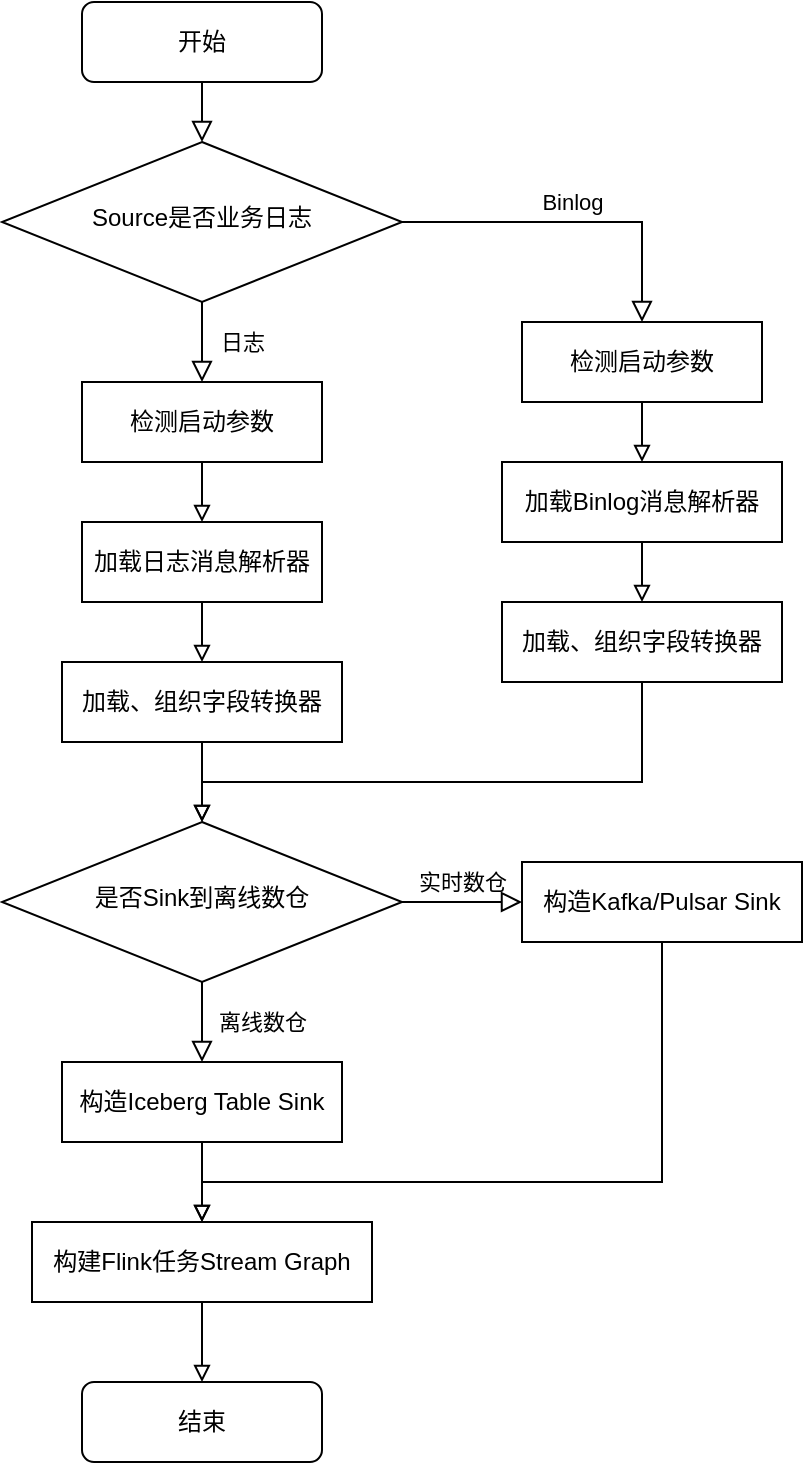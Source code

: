<mxfile version="14.4.8" type="github">
  <diagram id="C5RBs43oDa-KdzZeNtuy" name="Page-1">
    <mxGraphModel dx="981" dy="553" grid="1" gridSize="10" guides="1" tooltips="1" connect="1" arrows="1" fold="1" page="1" pageScale="1" pageWidth="827" pageHeight="1169" math="0" shadow="0">
      <root>
        <mxCell id="WIyWlLk6GJQsqaUBKTNV-0" />
        <mxCell id="WIyWlLk6GJQsqaUBKTNV-1" parent="WIyWlLk6GJQsqaUBKTNV-0" />
        <mxCell id="WIyWlLk6GJQsqaUBKTNV-2" value="" style="rounded=0;html=1;jettySize=auto;orthogonalLoop=1;fontSize=11;endArrow=block;endFill=0;endSize=8;strokeWidth=1;shadow=0;labelBackgroundColor=none;edgeStyle=orthogonalEdgeStyle;" parent="WIyWlLk6GJQsqaUBKTNV-1" source="WIyWlLk6GJQsqaUBKTNV-3" target="WIyWlLk6GJQsqaUBKTNV-6" edge="1">
          <mxGeometry relative="1" as="geometry" />
        </mxCell>
        <mxCell id="WIyWlLk6GJQsqaUBKTNV-3" value="开始" style="rounded=1;whiteSpace=wrap;html=1;fontSize=12;glass=0;strokeWidth=1;shadow=0;" parent="WIyWlLk6GJQsqaUBKTNV-1" vertex="1">
          <mxGeometry x="160" y="110" width="120" height="40" as="geometry" />
        </mxCell>
        <mxCell id="WIyWlLk6GJQsqaUBKTNV-4" value="日志" style="rounded=0;html=1;jettySize=auto;orthogonalLoop=1;fontSize=11;endArrow=block;endFill=0;endSize=8;strokeWidth=1;shadow=0;labelBackgroundColor=none;edgeStyle=orthogonalEdgeStyle;" parent="WIyWlLk6GJQsqaUBKTNV-1" source="WIyWlLk6GJQsqaUBKTNV-6" target="6lZvV_1z5z4H_Ay8p8Ia-14" edge="1">
          <mxGeometry y="20" relative="1" as="geometry">
            <mxPoint as="offset" />
          </mxGeometry>
        </mxCell>
        <mxCell id="WIyWlLk6GJQsqaUBKTNV-5" value="Binlog" style="edgeStyle=orthogonalEdgeStyle;rounded=0;html=1;jettySize=auto;orthogonalLoop=1;fontSize=11;endArrow=block;endFill=0;endSize=8;strokeWidth=1;shadow=0;labelBackgroundColor=none;" parent="WIyWlLk6GJQsqaUBKTNV-1" source="WIyWlLk6GJQsqaUBKTNV-6" target="6lZvV_1z5z4H_Ay8p8Ia-23" edge="1">
          <mxGeometry y="10" relative="1" as="geometry">
            <mxPoint as="offset" />
            <mxPoint x="450" y="210" as="targetPoint" />
          </mxGeometry>
        </mxCell>
        <mxCell id="WIyWlLk6GJQsqaUBKTNV-6" value="Source是否业务日志" style="rhombus;whiteSpace=wrap;html=1;shadow=0;fontFamily=Helvetica;fontSize=12;align=center;strokeWidth=1;spacing=6;spacingTop=-4;" parent="WIyWlLk6GJQsqaUBKTNV-1" vertex="1">
          <mxGeometry x="120" y="180" width="200" height="80" as="geometry" />
        </mxCell>
        <mxCell id="WIyWlLk6GJQsqaUBKTNV-8" value="离线数仓" style="rounded=0;html=1;jettySize=auto;orthogonalLoop=1;fontSize=11;endArrow=block;endFill=0;endSize=8;strokeWidth=1;shadow=0;labelBackgroundColor=none;edgeStyle=orthogonalEdgeStyle;" parent="WIyWlLk6GJQsqaUBKTNV-1" source="WIyWlLk6GJQsqaUBKTNV-10" target="6lZvV_1z5z4H_Ay8p8Ia-29" edge="1">
          <mxGeometry y="30" relative="1" as="geometry">
            <mxPoint as="offset" />
            <mxPoint x="220" y="650" as="targetPoint" />
          </mxGeometry>
        </mxCell>
        <mxCell id="WIyWlLk6GJQsqaUBKTNV-9" value="实时数仓" style="edgeStyle=orthogonalEdgeStyle;rounded=0;html=1;jettySize=auto;orthogonalLoop=1;fontSize=11;endArrow=block;endFill=0;endSize=8;strokeWidth=1;shadow=0;labelBackgroundColor=none;" parent="WIyWlLk6GJQsqaUBKTNV-1" source="WIyWlLk6GJQsqaUBKTNV-10" target="6lZvV_1z5z4H_Ay8p8Ia-28" edge="1">
          <mxGeometry y="10" relative="1" as="geometry">
            <mxPoint as="offset" />
          </mxGeometry>
        </mxCell>
        <mxCell id="WIyWlLk6GJQsqaUBKTNV-10" value="是否Sink到离线数仓" style="rhombus;whiteSpace=wrap;html=1;shadow=0;fontFamily=Helvetica;fontSize=12;align=center;strokeWidth=1;spacing=6;spacingTop=-4;" parent="WIyWlLk6GJQsqaUBKTNV-1" vertex="1">
          <mxGeometry x="120" y="520" width="200" height="80" as="geometry" />
        </mxCell>
        <mxCell id="6lZvV_1z5z4H_Ay8p8Ia-13" value="" style="edgeStyle=orthogonalEdgeStyle;rounded=0;orthogonalLoop=1;jettySize=auto;html=1;endArrow=block;endFill=0;" edge="1" parent="WIyWlLk6GJQsqaUBKTNV-1" source="6lZvV_1z5z4H_Ay8p8Ia-16" target="WIyWlLk6GJQsqaUBKTNV-10">
          <mxGeometry relative="1" as="geometry">
            <mxPoint x="220" y="520" as="targetPoint" />
          </mxGeometry>
        </mxCell>
        <mxCell id="6lZvV_1z5z4H_Ay8p8Ia-18" style="edgeStyle=orthogonalEdgeStyle;rounded=0;orthogonalLoop=1;jettySize=auto;html=1;endArrow=block;endFill=0;" edge="1" parent="WIyWlLk6GJQsqaUBKTNV-1" source="6lZvV_1z5z4H_Ay8p8Ia-14" target="6lZvV_1z5z4H_Ay8p8Ia-15">
          <mxGeometry relative="1" as="geometry" />
        </mxCell>
        <mxCell id="6lZvV_1z5z4H_Ay8p8Ia-14" value="&lt;span&gt;检测启动参数&lt;/span&gt;" style="rounded=0;whiteSpace=wrap;html=1;" vertex="1" parent="WIyWlLk6GJQsqaUBKTNV-1">
          <mxGeometry x="160" y="300" width="120" height="40" as="geometry" />
        </mxCell>
        <mxCell id="6lZvV_1z5z4H_Ay8p8Ia-19" style="edgeStyle=orthogonalEdgeStyle;rounded=0;orthogonalLoop=1;jettySize=auto;html=1;endArrow=block;endFill=0;" edge="1" parent="WIyWlLk6GJQsqaUBKTNV-1" source="6lZvV_1z5z4H_Ay8p8Ia-15" target="6lZvV_1z5z4H_Ay8p8Ia-16">
          <mxGeometry relative="1" as="geometry" />
        </mxCell>
        <mxCell id="6lZvV_1z5z4H_Ay8p8Ia-15" value="加载日志消息解析器" style="rounded=0;whiteSpace=wrap;html=1;" vertex="1" parent="WIyWlLk6GJQsqaUBKTNV-1">
          <mxGeometry x="160" y="370" width="120" height="40" as="geometry" />
        </mxCell>
        <mxCell id="6lZvV_1z5z4H_Ay8p8Ia-16" value="加载、组织字段转换器" style="rounded=0;whiteSpace=wrap;html=1;" vertex="1" parent="WIyWlLk6GJQsqaUBKTNV-1">
          <mxGeometry x="150" y="440" width="140" height="40" as="geometry" />
        </mxCell>
        <mxCell id="6lZvV_1z5z4H_Ay8p8Ia-21" value="" style="edgeStyle=orthogonalEdgeStyle;rounded=0;orthogonalLoop=1;jettySize=auto;html=1;endArrow=block;endFill=0;" edge="1" parent="WIyWlLk6GJQsqaUBKTNV-1" source="6lZvV_1z5z4H_Ay8p8Ia-26" target="WIyWlLk6GJQsqaUBKTNV-10">
          <mxGeometry relative="1" as="geometry">
            <mxPoint x="440" y="410" as="targetPoint" />
            <Array as="points">
              <mxPoint x="440" y="500" />
              <mxPoint x="220" y="500" />
            </Array>
          </mxGeometry>
        </mxCell>
        <mxCell id="6lZvV_1z5z4H_Ay8p8Ia-22" style="edgeStyle=orthogonalEdgeStyle;rounded=0;orthogonalLoop=1;jettySize=auto;html=1;endArrow=block;endFill=0;" edge="1" parent="WIyWlLk6GJQsqaUBKTNV-1" source="6lZvV_1z5z4H_Ay8p8Ia-23" target="6lZvV_1z5z4H_Ay8p8Ia-25">
          <mxGeometry relative="1" as="geometry" />
        </mxCell>
        <mxCell id="6lZvV_1z5z4H_Ay8p8Ia-23" value="&lt;span&gt;检测启动参数&lt;/span&gt;" style="rounded=0;whiteSpace=wrap;html=1;" vertex="1" parent="WIyWlLk6GJQsqaUBKTNV-1">
          <mxGeometry x="380" y="270" width="120" height="40" as="geometry" />
        </mxCell>
        <mxCell id="6lZvV_1z5z4H_Ay8p8Ia-24" style="edgeStyle=orthogonalEdgeStyle;rounded=0;orthogonalLoop=1;jettySize=auto;html=1;endArrow=block;endFill=0;" edge="1" parent="WIyWlLk6GJQsqaUBKTNV-1" source="6lZvV_1z5z4H_Ay8p8Ia-25" target="6lZvV_1z5z4H_Ay8p8Ia-26">
          <mxGeometry relative="1" as="geometry" />
        </mxCell>
        <mxCell id="6lZvV_1z5z4H_Ay8p8Ia-25" value="加载Binlog消息解析器" style="rounded=0;whiteSpace=wrap;html=1;" vertex="1" parent="WIyWlLk6GJQsqaUBKTNV-1">
          <mxGeometry x="370" y="340" width="140" height="40" as="geometry" />
        </mxCell>
        <mxCell id="6lZvV_1z5z4H_Ay8p8Ia-26" value="加载、组织字段转换器" style="rounded=0;whiteSpace=wrap;html=1;" vertex="1" parent="WIyWlLk6GJQsqaUBKTNV-1">
          <mxGeometry x="370" y="410" width="140" height="40" as="geometry" />
        </mxCell>
        <mxCell id="6lZvV_1z5z4H_Ay8p8Ia-30" style="edgeStyle=orthogonalEdgeStyle;rounded=0;orthogonalLoop=1;jettySize=auto;html=1;endArrow=block;endFill=0;" edge="1" parent="WIyWlLk6GJQsqaUBKTNV-1" source="6lZvV_1z5z4H_Ay8p8Ia-28" target="6lZvV_1z5z4H_Ay8p8Ia-31">
          <mxGeometry relative="1" as="geometry">
            <mxPoint x="520" y="640" as="targetPoint" />
            <Array as="points">
              <mxPoint x="450" y="700" />
              <mxPoint x="220" y="700" />
            </Array>
          </mxGeometry>
        </mxCell>
        <mxCell id="6lZvV_1z5z4H_Ay8p8Ia-28" value="构造Kafka/Pulsar Sink" style="rounded=0;whiteSpace=wrap;html=1;" vertex="1" parent="WIyWlLk6GJQsqaUBKTNV-1">
          <mxGeometry x="380" y="540" width="140" height="40" as="geometry" />
        </mxCell>
        <mxCell id="6lZvV_1z5z4H_Ay8p8Ia-32" style="edgeStyle=orthogonalEdgeStyle;rounded=0;orthogonalLoop=1;jettySize=auto;html=1;endArrow=block;endFill=0;" edge="1" parent="WIyWlLk6GJQsqaUBKTNV-1" source="6lZvV_1z5z4H_Ay8p8Ia-29" target="6lZvV_1z5z4H_Ay8p8Ia-31">
          <mxGeometry relative="1" as="geometry" />
        </mxCell>
        <mxCell id="6lZvV_1z5z4H_Ay8p8Ia-29" value="构造Iceberg Table Sink" style="rounded=0;whiteSpace=wrap;html=1;" vertex="1" parent="WIyWlLk6GJQsqaUBKTNV-1">
          <mxGeometry x="150" y="640" width="140" height="40" as="geometry" />
        </mxCell>
        <mxCell id="6lZvV_1z5z4H_Ay8p8Ia-34" style="edgeStyle=orthogonalEdgeStyle;rounded=0;orthogonalLoop=1;jettySize=auto;html=1;endArrow=block;endFill=0;" edge="1" parent="WIyWlLk6GJQsqaUBKTNV-1" source="6lZvV_1z5z4H_Ay8p8Ia-31" target="6lZvV_1z5z4H_Ay8p8Ia-33">
          <mxGeometry relative="1" as="geometry" />
        </mxCell>
        <mxCell id="6lZvV_1z5z4H_Ay8p8Ia-31" value="构建Flink任务Stream Graph" style="rounded=0;whiteSpace=wrap;html=1;" vertex="1" parent="WIyWlLk6GJQsqaUBKTNV-1">
          <mxGeometry x="135" y="720" width="170" height="40" as="geometry" />
        </mxCell>
        <mxCell id="6lZvV_1z5z4H_Ay8p8Ia-33" value="结束" style="rounded=1;whiteSpace=wrap;html=1;" vertex="1" parent="WIyWlLk6GJQsqaUBKTNV-1">
          <mxGeometry x="160" y="800" width="120" height="40" as="geometry" />
        </mxCell>
      </root>
    </mxGraphModel>
  </diagram>
</mxfile>
